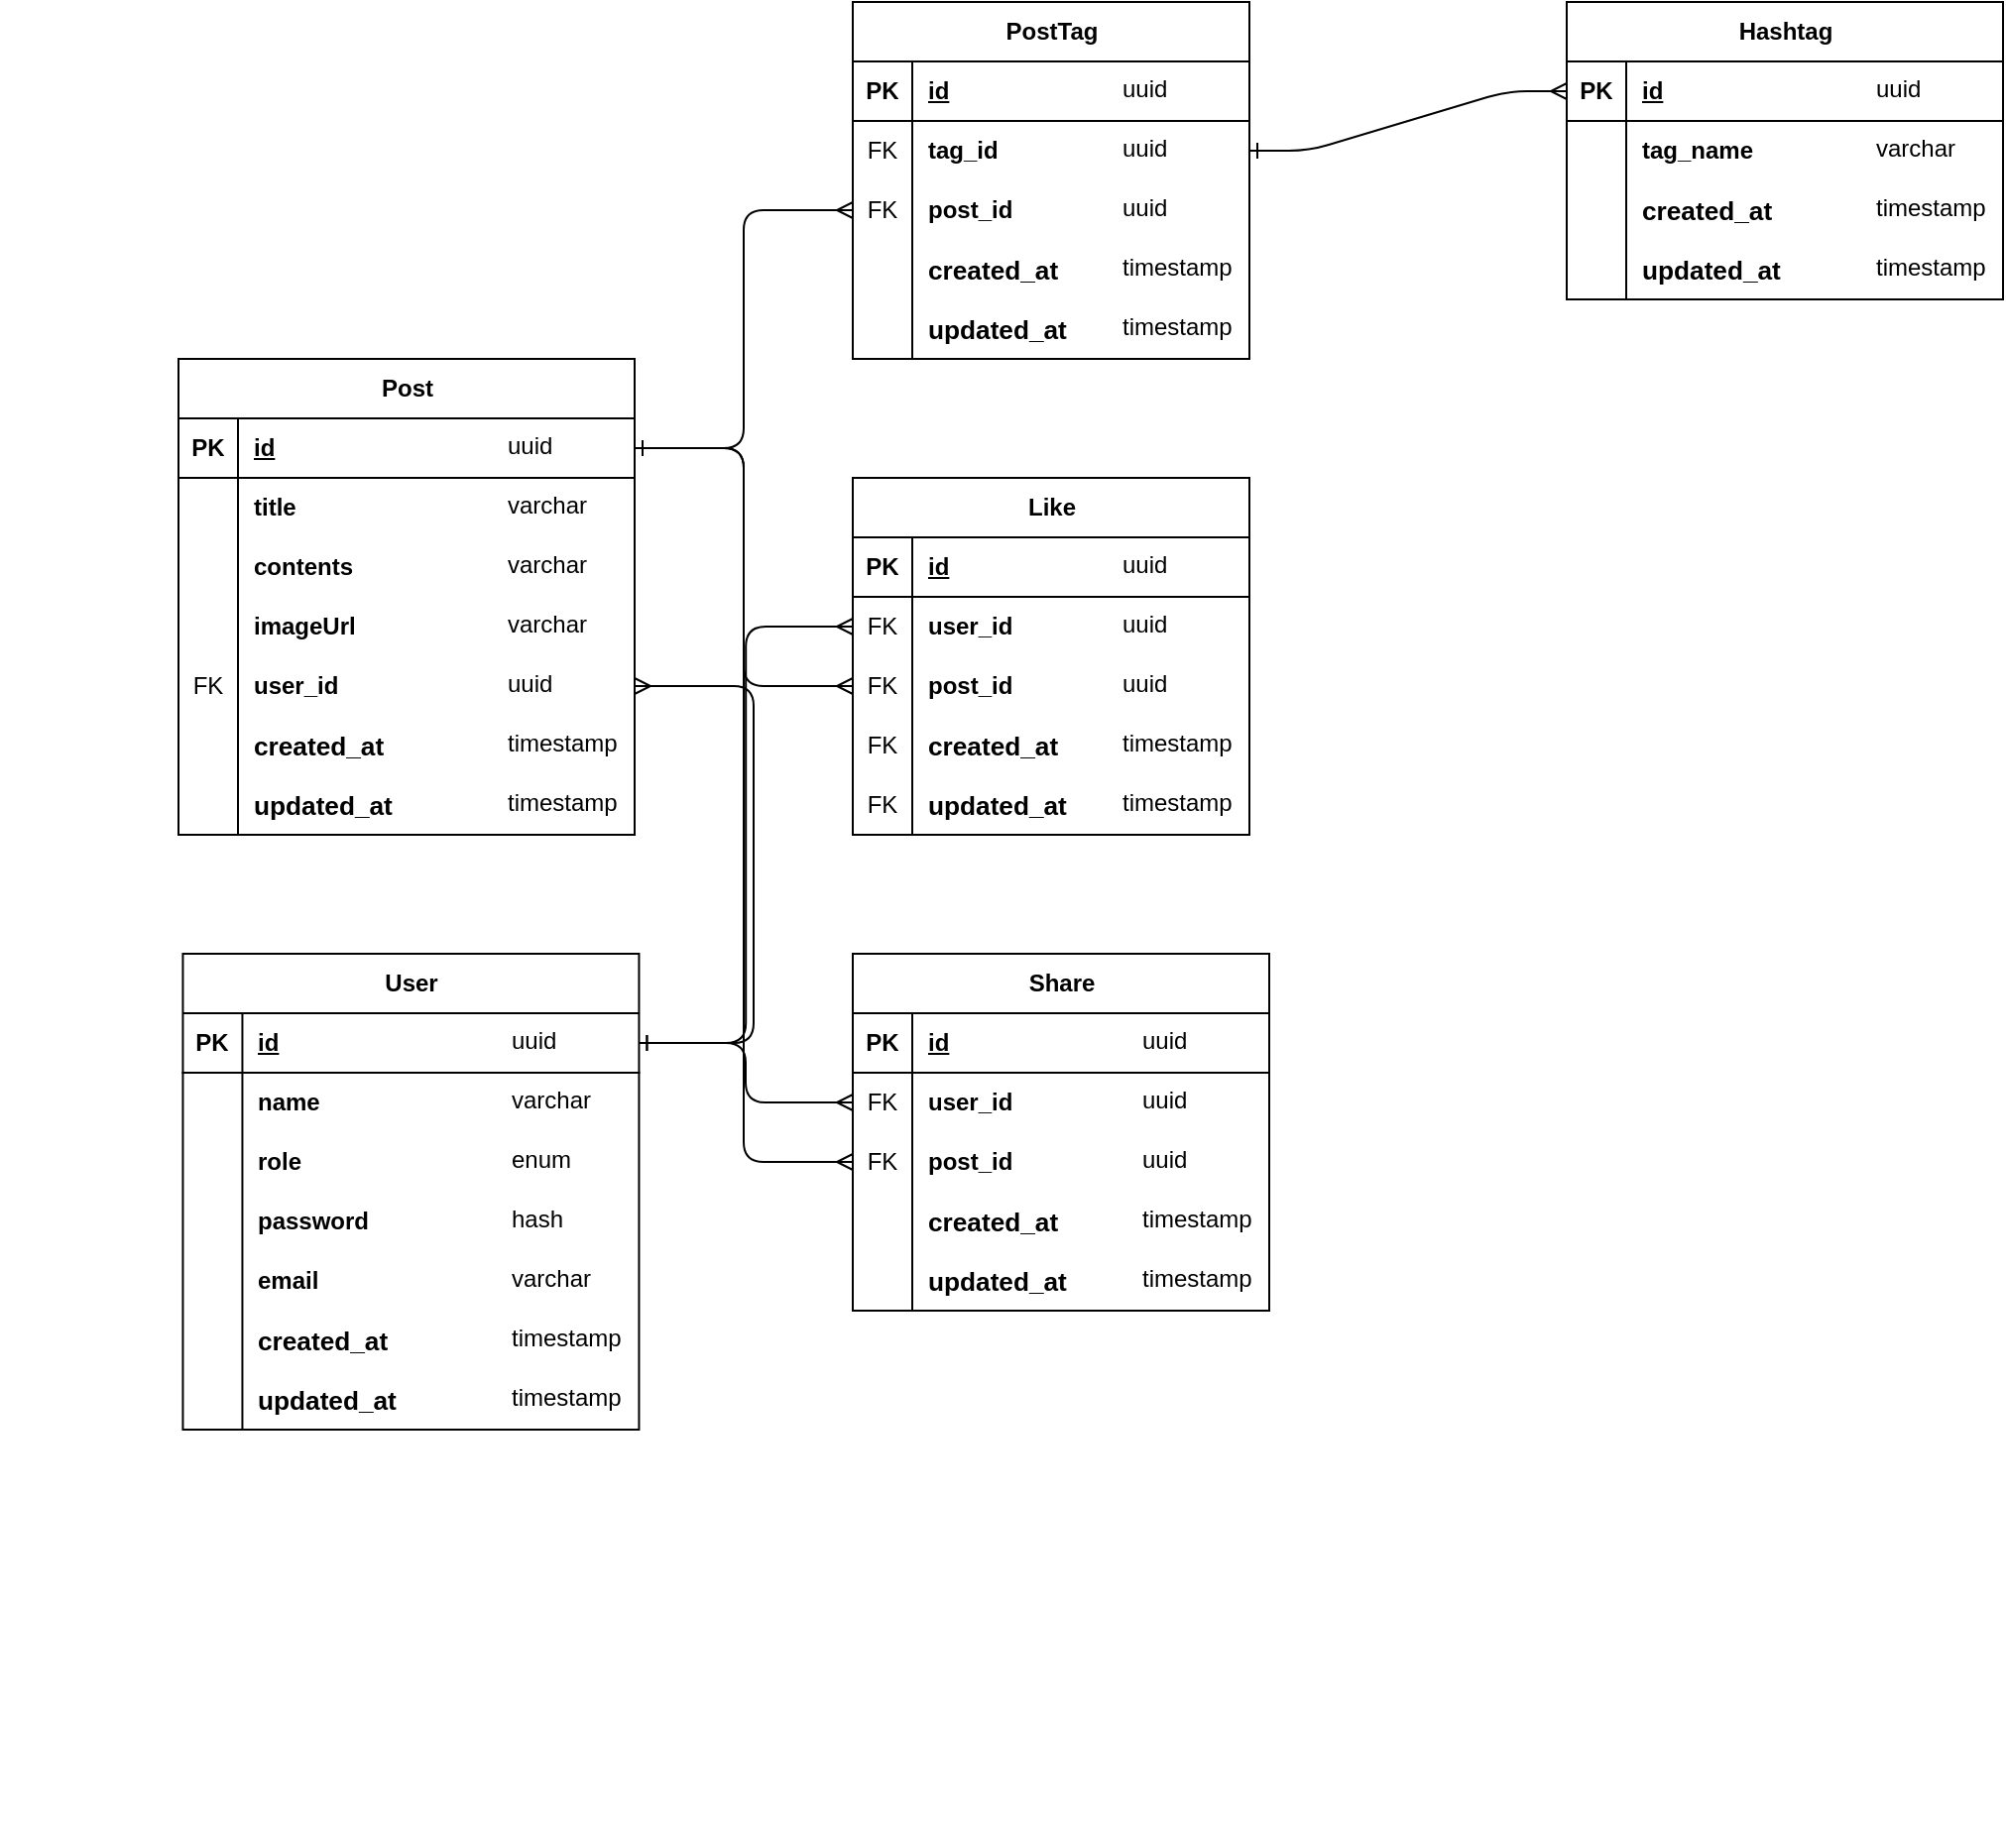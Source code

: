 <mxfile version="24.2.1" type="github">
  <diagram id="C5RBs43oDa-KdzZeNtuy" name="Page-1">
    <mxGraphModel dx="763" dy="2848" grid="1" gridSize="10" guides="1" tooltips="1" connect="1" arrows="1" fold="1" page="1" pageScale="1" pageWidth="1654" pageHeight="2336" math="0" shadow="0">
      <root>
        <mxCell id="WIyWlLk6GJQsqaUBKTNV-0" />
        <mxCell id="WIyWlLk6GJQsqaUBKTNV-1" parent="WIyWlLk6GJQsqaUBKTNV-0" />
        <mxCell id="TsPO13EnkIcsLqWmIA_7-198" value="" style="group;labelBackgroundColor=none;" vertex="1" connectable="0" parent="WIyWlLk6GJQsqaUBKTNV-1">
          <mxGeometry x="250" y="670" width="180" height="180" as="geometry" />
        </mxCell>
        <mxCell id="TsPO13EnkIcsLqWmIA_7-267" value="" style="group;movable=1;resizable=1;rotatable=1;deletable=1;editable=1;locked=0;connectable=1;labelBackgroundColor=none;" vertex="1" connectable="0" parent="WIyWlLk6GJQsqaUBKTNV-1">
          <mxGeometry x="680" y="400" width="210" height="180" as="geometry" />
        </mxCell>
        <mxCell id="TsPO13EnkIcsLqWmIA_7-238" value="Share" style="shape=table;startSize=30;container=1;collapsible=1;childLayout=tableLayout;fixedRows=1;rowLines=0;fontStyle=1;align=center;resizeLast=1;html=1;movable=1;resizable=1;rotatable=1;deletable=1;editable=1;locked=0;connectable=1;labelBackgroundColor=none;" vertex="1" parent="TsPO13EnkIcsLqWmIA_7-267">
          <mxGeometry width="210.0" height="180" as="geometry" />
        </mxCell>
        <mxCell id="TsPO13EnkIcsLqWmIA_7-239" value="" style="shape=tableRow;horizontal=0;startSize=0;swimlaneHead=0;swimlaneBody=0;fillColor=none;collapsible=0;dropTarget=0;points=[[0,0.5],[1,0.5]];portConstraint=eastwest;top=0;left=0;right=0;bottom=1;movable=1;resizable=1;rotatable=1;deletable=1;editable=1;locked=0;connectable=1;labelBackgroundColor=none;" vertex="1" parent="TsPO13EnkIcsLqWmIA_7-238">
          <mxGeometry y="30" width="210.0" height="30" as="geometry" />
        </mxCell>
        <mxCell id="TsPO13EnkIcsLqWmIA_7-240" value="PK" style="shape=partialRectangle;connectable=1;fillColor=none;top=0;left=0;bottom=0;right=0;fontStyle=1;overflow=hidden;whiteSpace=wrap;html=1;movable=1;resizable=1;rotatable=1;deletable=1;editable=1;locked=0;labelBackgroundColor=none;" vertex="1" parent="TsPO13EnkIcsLqWmIA_7-239">
          <mxGeometry width="30" height="30" as="geometry">
            <mxRectangle width="30" height="30" as="alternateBounds" />
          </mxGeometry>
        </mxCell>
        <mxCell id="TsPO13EnkIcsLqWmIA_7-241" value="id" style="shape=partialRectangle;connectable=1;fillColor=none;top=0;left=0;bottom=0;right=0;align=left;spacingLeft=6;fontStyle=5;overflow=hidden;whiteSpace=wrap;html=1;movable=1;resizable=1;rotatable=1;deletable=1;editable=1;locked=0;labelBackgroundColor=none;" vertex="1" parent="TsPO13EnkIcsLqWmIA_7-239">
          <mxGeometry x="30" width="180.0" height="30" as="geometry">
            <mxRectangle width="180.0" height="30" as="alternateBounds" />
          </mxGeometry>
        </mxCell>
        <mxCell id="TsPO13EnkIcsLqWmIA_7-242" value="" style="shape=tableRow;horizontal=0;startSize=0;swimlaneHead=0;swimlaneBody=0;fillColor=none;collapsible=0;dropTarget=0;points=[[0,0.5],[1,0.5]];portConstraint=eastwest;top=0;left=0;right=0;bottom=0;movable=1;resizable=1;rotatable=1;deletable=1;editable=1;locked=0;connectable=1;labelBackgroundColor=none;" vertex="1" parent="TsPO13EnkIcsLqWmIA_7-238">
          <mxGeometry y="60" width="210.0" height="30" as="geometry" />
        </mxCell>
        <mxCell id="TsPO13EnkIcsLqWmIA_7-243" value="FK" style="shape=partialRectangle;connectable=1;fillColor=none;top=0;left=0;bottom=0;right=0;editable=1;overflow=hidden;whiteSpace=wrap;html=1;movable=1;resizable=1;rotatable=1;deletable=1;locked=0;labelBackgroundColor=none;" vertex="1" parent="TsPO13EnkIcsLqWmIA_7-242">
          <mxGeometry width="30" height="30" as="geometry">
            <mxRectangle width="30" height="30" as="alternateBounds" />
          </mxGeometry>
        </mxCell>
        <mxCell id="TsPO13EnkIcsLqWmIA_7-244" value="&lt;b&gt;user_id&lt;/b&gt;" style="shape=partialRectangle;connectable=1;fillColor=none;top=0;left=0;bottom=0;right=0;align=left;spacingLeft=6;overflow=hidden;whiteSpace=wrap;html=1;movable=1;resizable=1;rotatable=1;deletable=1;editable=1;locked=0;labelBackgroundColor=none;" vertex="1" parent="TsPO13EnkIcsLqWmIA_7-242">
          <mxGeometry x="30" width="180.0" height="30" as="geometry">
            <mxRectangle width="180.0" height="30" as="alternateBounds" />
          </mxGeometry>
        </mxCell>
        <mxCell id="TsPO13EnkIcsLqWmIA_7-245" value="" style="shape=tableRow;horizontal=0;startSize=0;swimlaneHead=0;swimlaneBody=0;fillColor=none;collapsible=0;dropTarget=0;points=[[0,0.5],[1,0.5]];portConstraint=eastwest;top=0;left=0;right=0;bottom=0;movable=1;resizable=1;rotatable=1;deletable=1;editable=1;locked=0;connectable=1;labelBackgroundColor=none;" vertex="1" parent="TsPO13EnkIcsLqWmIA_7-238">
          <mxGeometry y="90" width="210.0" height="30" as="geometry" />
        </mxCell>
        <mxCell id="TsPO13EnkIcsLqWmIA_7-246" value="FK" style="shape=partialRectangle;connectable=1;fillColor=none;top=0;left=0;bottom=0;right=0;editable=1;overflow=hidden;whiteSpace=wrap;html=1;movable=1;resizable=1;rotatable=1;deletable=1;locked=0;labelBackgroundColor=none;" vertex="1" parent="TsPO13EnkIcsLqWmIA_7-245">
          <mxGeometry width="30" height="30" as="geometry">
            <mxRectangle width="30" height="30" as="alternateBounds" />
          </mxGeometry>
        </mxCell>
        <mxCell id="TsPO13EnkIcsLqWmIA_7-247" value="&lt;b&gt;post_id&lt;/b&gt;" style="shape=partialRectangle;connectable=1;fillColor=none;top=0;left=0;bottom=0;right=0;align=left;spacingLeft=6;overflow=hidden;whiteSpace=wrap;html=1;movable=1;resizable=1;rotatable=1;deletable=1;editable=1;locked=0;labelBackgroundColor=none;" vertex="1" parent="TsPO13EnkIcsLqWmIA_7-245">
          <mxGeometry x="30" width="180.0" height="30" as="geometry">
            <mxRectangle width="180.0" height="30" as="alternateBounds" />
          </mxGeometry>
        </mxCell>
        <mxCell id="TsPO13EnkIcsLqWmIA_7-389" value="" style="shape=tableRow;horizontal=0;startSize=0;swimlaneHead=0;swimlaneBody=0;fillColor=none;collapsible=0;dropTarget=0;points=[[0,0.5],[1,0.5]];portConstraint=eastwest;top=0;left=0;right=0;bottom=0;movable=1;resizable=1;rotatable=1;deletable=1;editable=1;locked=0;connectable=1;labelBackgroundColor=none;" vertex="1" parent="TsPO13EnkIcsLqWmIA_7-238">
          <mxGeometry y="120" width="210.0" height="30" as="geometry" />
        </mxCell>
        <mxCell id="TsPO13EnkIcsLqWmIA_7-390" value="" style="shape=partialRectangle;connectable=1;fillColor=none;top=0;left=0;bottom=0;right=0;editable=1;overflow=hidden;whiteSpace=wrap;html=1;movable=1;resizable=1;rotatable=1;deletable=1;locked=0;labelBackgroundColor=none;" vertex="1" parent="TsPO13EnkIcsLqWmIA_7-389">
          <mxGeometry width="30" height="30" as="geometry">
            <mxRectangle width="30" height="30" as="alternateBounds" />
          </mxGeometry>
        </mxCell>
        <mxCell id="TsPO13EnkIcsLqWmIA_7-391" value="&lt;span style=&quot;font-family: sans-serif; font-size: 13.12px; font-weight: 700; text-wrap: nowrap; background-color: rgb(255, 255, 255);&quot;&gt;created_at&lt;/span&gt;" style="shape=partialRectangle;connectable=1;fillColor=none;top=0;left=0;bottom=0;right=0;align=left;spacingLeft=6;overflow=hidden;whiteSpace=wrap;html=1;movable=1;resizable=1;rotatable=1;deletable=1;editable=1;locked=0;labelBackgroundColor=none;" vertex="1" parent="TsPO13EnkIcsLqWmIA_7-389">
          <mxGeometry x="30" width="180.0" height="30" as="geometry">
            <mxRectangle width="180.0" height="30" as="alternateBounds" />
          </mxGeometry>
        </mxCell>
        <mxCell id="TsPO13EnkIcsLqWmIA_7-392" value="" style="shape=tableRow;horizontal=0;startSize=0;swimlaneHead=0;swimlaneBody=0;fillColor=none;collapsible=0;dropTarget=0;points=[[0,0.5],[1,0.5]];portConstraint=eastwest;top=0;left=0;right=0;bottom=0;movable=1;resizable=1;rotatable=1;deletable=1;editable=1;locked=0;connectable=1;labelBackgroundColor=none;" vertex="1" parent="TsPO13EnkIcsLqWmIA_7-238">
          <mxGeometry y="150" width="210.0" height="30" as="geometry" />
        </mxCell>
        <mxCell id="TsPO13EnkIcsLqWmIA_7-393" value="" style="shape=partialRectangle;connectable=1;fillColor=none;top=0;left=0;bottom=0;right=0;editable=1;overflow=hidden;whiteSpace=wrap;html=1;movable=1;resizable=1;rotatable=1;deletable=1;locked=0;labelBackgroundColor=none;" vertex="1" parent="TsPO13EnkIcsLqWmIA_7-392">
          <mxGeometry width="30" height="30" as="geometry">
            <mxRectangle width="30" height="30" as="alternateBounds" />
          </mxGeometry>
        </mxCell>
        <mxCell id="TsPO13EnkIcsLqWmIA_7-394" value="&lt;span style=&quot;font-family: sans-serif; font-size: 13.12px; font-weight: 700; text-wrap: nowrap; background-color: rgb(255, 255, 255);&quot;&gt;updated_at&lt;/span&gt;" style="shape=partialRectangle;connectable=1;fillColor=none;top=0;left=0;bottom=0;right=0;align=left;spacingLeft=6;overflow=hidden;whiteSpace=wrap;html=1;movable=1;resizable=1;rotatable=1;deletable=1;editable=1;locked=0;labelBackgroundColor=none;" vertex="1" parent="TsPO13EnkIcsLqWmIA_7-392">
          <mxGeometry x="30" width="180.0" height="30" as="geometry">
            <mxRectangle width="180.0" height="30" as="alternateBounds" />
          </mxGeometry>
        </mxCell>
        <mxCell id="TsPO13EnkIcsLqWmIA_7-248" value="uuid" style="text;strokeColor=none;fillColor=none;spacingLeft=4;spacingRight=4;overflow=hidden;rotatable=1;points=[[0,0.5],[1,0.5]];portConstraint=eastwest;fontSize=12;whiteSpace=wrap;html=1;movable=1;resizable=1;deletable=1;editable=1;locked=0;connectable=1;labelBackgroundColor=none;" vertex="1" parent="TsPO13EnkIcsLqWmIA_7-267">
          <mxGeometry x="140" y="30" width="70" height="30" as="geometry" />
        </mxCell>
        <mxCell id="TsPO13EnkIcsLqWmIA_7-249" value="uuid" style="text;strokeColor=none;fillColor=none;spacingLeft=4;spacingRight=4;overflow=hidden;rotatable=1;points=[[0,0.5],[1,0.5]];portConstraint=eastwest;fontSize=12;whiteSpace=wrap;html=1;movable=1;resizable=1;deletable=1;editable=1;locked=0;connectable=1;labelBackgroundColor=none;" vertex="1" parent="TsPO13EnkIcsLqWmIA_7-267">
          <mxGeometry x="140" y="60" width="70" height="30" as="geometry" />
        </mxCell>
        <mxCell id="TsPO13EnkIcsLqWmIA_7-250" value="uuid" style="text;strokeColor=none;fillColor=none;spacingLeft=4;spacingRight=4;overflow=hidden;rotatable=1;points=[[0,0.5],[1,0.5]];portConstraint=eastwest;fontSize=12;whiteSpace=wrap;html=1;movable=1;resizable=1;deletable=1;editable=1;locked=0;connectable=1;labelBackgroundColor=none;" vertex="1" parent="TsPO13EnkIcsLqWmIA_7-267">
          <mxGeometry x="140" y="90" width="70" height="30" as="geometry" />
        </mxCell>
        <mxCell id="TsPO13EnkIcsLqWmIA_7-395" value="timestamp" style="text;strokeColor=none;fillColor=none;spacingLeft=4;spacingRight=4;overflow=hidden;rotatable=0;points=[[0,0.5],[1,0.5]];portConstraint=eastwest;fontSize=12;whiteSpace=wrap;html=1;labelBackgroundColor=none;" vertex="1" parent="TsPO13EnkIcsLqWmIA_7-267">
          <mxGeometry x="140" y="120" width="70" height="30" as="geometry" />
        </mxCell>
        <mxCell id="TsPO13EnkIcsLqWmIA_7-396" value="timestamp" style="text;strokeColor=none;fillColor=none;spacingLeft=4;spacingRight=4;overflow=hidden;rotatable=0;points=[[0,0.5],[1,0.5]];portConstraint=eastwest;fontSize=12;whiteSpace=wrap;html=1;labelBackgroundColor=none;" vertex="1" parent="TsPO13EnkIcsLqWmIA_7-267">
          <mxGeometry x="140" y="150" width="70" height="30" as="geometry" />
        </mxCell>
        <mxCell id="TsPO13EnkIcsLqWmIA_7-268" value="" style="group;labelBackgroundColor=none;" vertex="1" connectable="0" parent="WIyWlLk6GJQsqaUBKTNV-1">
          <mxGeometry x="680" y="-80" width="200" height="180" as="geometry" />
        </mxCell>
        <mxCell id="TsPO13EnkIcsLqWmIA_7-251" value="PostTag" style="shape=table;startSize=30;container=1;collapsible=1;childLayout=tableLayout;fixedRows=1;rowLines=0;fontStyle=1;align=center;resizeLast=1;html=1;labelBackgroundColor=none;" vertex="1" parent="TsPO13EnkIcsLqWmIA_7-268">
          <mxGeometry width="200" height="180" as="geometry" />
        </mxCell>
        <mxCell id="TsPO13EnkIcsLqWmIA_7-252" value="" style="shape=tableRow;horizontal=0;startSize=0;swimlaneHead=0;swimlaneBody=0;fillColor=none;collapsible=0;dropTarget=0;points=[[0,0.5],[1,0.5]];portConstraint=eastwest;top=0;left=0;right=0;bottom=1;labelBackgroundColor=none;" vertex="1" parent="TsPO13EnkIcsLqWmIA_7-251">
          <mxGeometry y="30" width="200" height="30" as="geometry" />
        </mxCell>
        <mxCell id="TsPO13EnkIcsLqWmIA_7-253" value="PK" style="shape=partialRectangle;connectable=0;fillColor=none;top=0;left=0;bottom=0;right=0;fontStyle=1;overflow=hidden;whiteSpace=wrap;html=1;labelBackgroundColor=none;" vertex="1" parent="TsPO13EnkIcsLqWmIA_7-252">
          <mxGeometry width="30" height="30" as="geometry">
            <mxRectangle width="30" height="30" as="alternateBounds" />
          </mxGeometry>
        </mxCell>
        <mxCell id="TsPO13EnkIcsLqWmIA_7-254" value="id" style="shape=partialRectangle;connectable=0;fillColor=none;top=0;left=0;bottom=0;right=0;align=left;spacingLeft=6;fontStyle=5;overflow=hidden;whiteSpace=wrap;html=1;labelBackgroundColor=none;" vertex="1" parent="TsPO13EnkIcsLqWmIA_7-252">
          <mxGeometry x="30" width="170" height="30" as="geometry">
            <mxRectangle width="170" height="30" as="alternateBounds" />
          </mxGeometry>
        </mxCell>
        <mxCell id="TsPO13EnkIcsLqWmIA_7-255" value="" style="shape=tableRow;horizontal=0;startSize=0;swimlaneHead=0;swimlaneBody=0;fillColor=none;collapsible=0;dropTarget=0;points=[[0,0.5],[1,0.5]];portConstraint=eastwest;top=0;left=0;right=0;bottom=0;labelBackgroundColor=none;" vertex="1" parent="TsPO13EnkIcsLqWmIA_7-251">
          <mxGeometry y="60" width="200" height="30" as="geometry" />
        </mxCell>
        <mxCell id="TsPO13EnkIcsLqWmIA_7-256" value="FK" style="shape=partialRectangle;connectable=0;fillColor=none;top=0;left=0;bottom=0;right=0;editable=1;overflow=hidden;whiteSpace=wrap;html=1;labelBackgroundColor=none;" vertex="1" parent="TsPO13EnkIcsLqWmIA_7-255">
          <mxGeometry width="30" height="30" as="geometry">
            <mxRectangle width="30" height="30" as="alternateBounds" />
          </mxGeometry>
        </mxCell>
        <mxCell id="TsPO13EnkIcsLqWmIA_7-257" value="&lt;b&gt;tag_id&lt;/b&gt;" style="shape=partialRectangle;connectable=0;fillColor=none;top=0;left=0;bottom=0;right=0;align=left;spacingLeft=6;overflow=hidden;whiteSpace=wrap;html=1;labelBackgroundColor=none;" vertex="1" parent="TsPO13EnkIcsLqWmIA_7-255">
          <mxGeometry x="30" width="170" height="30" as="geometry">
            <mxRectangle width="170" height="30" as="alternateBounds" />
          </mxGeometry>
        </mxCell>
        <mxCell id="TsPO13EnkIcsLqWmIA_7-258" value="" style="shape=tableRow;horizontal=0;startSize=0;swimlaneHead=0;swimlaneBody=0;fillColor=none;collapsible=0;dropTarget=0;points=[[0,0.5],[1,0.5]];portConstraint=eastwest;top=0;left=0;right=0;bottom=0;labelBackgroundColor=none;" vertex="1" parent="TsPO13EnkIcsLqWmIA_7-251">
          <mxGeometry y="90" width="200" height="30" as="geometry" />
        </mxCell>
        <mxCell id="TsPO13EnkIcsLqWmIA_7-259" value="FK" style="shape=partialRectangle;connectable=0;fillColor=none;top=0;left=0;bottom=0;right=0;editable=1;overflow=hidden;whiteSpace=wrap;html=1;labelBackgroundColor=none;" vertex="1" parent="TsPO13EnkIcsLqWmIA_7-258">
          <mxGeometry width="30" height="30" as="geometry">
            <mxRectangle width="30" height="30" as="alternateBounds" />
          </mxGeometry>
        </mxCell>
        <mxCell id="TsPO13EnkIcsLqWmIA_7-260" value="&lt;b&gt;post_id&lt;/b&gt;" style="shape=partialRectangle;connectable=0;fillColor=none;top=0;left=0;bottom=0;right=0;align=left;spacingLeft=6;overflow=hidden;whiteSpace=wrap;html=1;labelBackgroundColor=none;" vertex="1" parent="TsPO13EnkIcsLqWmIA_7-258">
          <mxGeometry x="30" width="170" height="30" as="geometry">
            <mxRectangle width="170" height="30" as="alternateBounds" />
          </mxGeometry>
        </mxCell>
        <mxCell id="TsPO13EnkIcsLqWmIA_7-364" value="" style="shape=tableRow;horizontal=0;startSize=0;swimlaneHead=0;swimlaneBody=0;fillColor=none;collapsible=0;dropTarget=0;points=[[0,0.5],[1,0.5]];portConstraint=eastwest;top=0;left=0;right=0;bottom=0;labelBackgroundColor=none;" vertex="1" parent="TsPO13EnkIcsLqWmIA_7-251">
          <mxGeometry y="120" width="200" height="30" as="geometry" />
        </mxCell>
        <mxCell id="TsPO13EnkIcsLqWmIA_7-365" value="" style="shape=partialRectangle;connectable=0;fillColor=none;top=0;left=0;bottom=0;right=0;editable=1;overflow=hidden;whiteSpace=wrap;html=1;labelBackgroundColor=none;" vertex="1" parent="TsPO13EnkIcsLqWmIA_7-364">
          <mxGeometry width="30" height="30" as="geometry">
            <mxRectangle width="30" height="30" as="alternateBounds" />
          </mxGeometry>
        </mxCell>
        <mxCell id="TsPO13EnkIcsLqWmIA_7-366" value="&lt;span style=&quot;font-family: sans-serif; font-size: 13.12px; font-weight: 700; text-wrap: nowrap; background-color: rgb(255, 255, 255);&quot;&gt;created_at&lt;/span&gt;" style="shape=partialRectangle;connectable=0;fillColor=none;top=0;left=0;bottom=0;right=0;align=left;spacingLeft=6;overflow=hidden;whiteSpace=wrap;html=1;labelBackgroundColor=none;" vertex="1" parent="TsPO13EnkIcsLqWmIA_7-364">
          <mxGeometry x="30" width="170" height="30" as="geometry">
            <mxRectangle width="170" height="30" as="alternateBounds" />
          </mxGeometry>
        </mxCell>
        <mxCell id="TsPO13EnkIcsLqWmIA_7-367" value="" style="shape=tableRow;horizontal=0;startSize=0;swimlaneHead=0;swimlaneBody=0;fillColor=none;collapsible=0;dropTarget=0;points=[[0,0.5],[1,0.5]];portConstraint=eastwest;top=0;left=0;right=0;bottom=0;labelBackgroundColor=none;" vertex="1" parent="TsPO13EnkIcsLqWmIA_7-251">
          <mxGeometry y="150" width="200" height="30" as="geometry" />
        </mxCell>
        <mxCell id="TsPO13EnkIcsLqWmIA_7-368" value="" style="shape=partialRectangle;connectable=0;fillColor=none;top=0;left=0;bottom=0;right=0;editable=1;overflow=hidden;whiteSpace=wrap;html=1;labelBackgroundColor=none;" vertex="1" parent="TsPO13EnkIcsLqWmIA_7-367">
          <mxGeometry width="30" height="30" as="geometry">
            <mxRectangle width="30" height="30" as="alternateBounds" />
          </mxGeometry>
        </mxCell>
        <mxCell id="TsPO13EnkIcsLqWmIA_7-369" value="&lt;span style=&quot;font-family: sans-serif; font-size: 13.12px; font-weight: 700; text-wrap: nowrap; background-color: rgb(255, 255, 255);&quot;&gt;updated_at&lt;/span&gt;" style="shape=partialRectangle;connectable=0;fillColor=none;top=0;left=0;bottom=0;right=0;align=left;spacingLeft=6;overflow=hidden;whiteSpace=wrap;html=1;labelBackgroundColor=none;" vertex="1" parent="TsPO13EnkIcsLqWmIA_7-367">
          <mxGeometry x="30" width="170" height="30" as="geometry">
            <mxRectangle width="170" height="30" as="alternateBounds" />
          </mxGeometry>
        </mxCell>
        <mxCell id="TsPO13EnkIcsLqWmIA_7-261" value="uuid" style="text;strokeColor=none;fillColor=none;spacingLeft=4;spacingRight=4;overflow=hidden;rotatable=0;points=[[0,0.5],[1,0.5]];portConstraint=eastwest;fontSize=12;whiteSpace=wrap;html=1;labelBackgroundColor=none;" vertex="1" parent="TsPO13EnkIcsLqWmIA_7-268">
          <mxGeometry x="130" y="30" width="70" height="30" as="geometry" />
        </mxCell>
        <mxCell id="TsPO13EnkIcsLqWmIA_7-262" value="uuid" style="text;strokeColor=none;fillColor=none;spacingLeft=4;spacingRight=4;overflow=hidden;rotatable=0;points=[[0,0.5],[1,0.5]];portConstraint=eastwest;fontSize=12;whiteSpace=wrap;html=1;labelBackgroundColor=none;" vertex="1" parent="TsPO13EnkIcsLqWmIA_7-268">
          <mxGeometry x="130" y="60" width="70" height="30" as="geometry" />
        </mxCell>
        <mxCell id="TsPO13EnkIcsLqWmIA_7-263" value="uuid" style="text;strokeColor=none;fillColor=none;spacingLeft=4;spacingRight=4;overflow=hidden;rotatable=0;points=[[0,0.5],[1,0.5]];portConstraint=eastwest;fontSize=12;whiteSpace=wrap;html=1;labelBackgroundColor=none;" vertex="1" parent="TsPO13EnkIcsLqWmIA_7-268">
          <mxGeometry x="130" y="90" width="70" height="30" as="geometry" />
        </mxCell>
        <mxCell id="TsPO13EnkIcsLqWmIA_7-370" value="timestamp" style="text;strokeColor=none;fillColor=none;spacingLeft=4;spacingRight=4;overflow=hidden;rotatable=0;points=[[0,0.5],[1,0.5]];portConstraint=eastwest;fontSize=12;whiteSpace=wrap;html=1;labelBackgroundColor=none;" vertex="1" parent="TsPO13EnkIcsLqWmIA_7-268">
          <mxGeometry x="130" y="120" width="70" height="30" as="geometry" />
        </mxCell>
        <mxCell id="TsPO13EnkIcsLqWmIA_7-371" value="timestamp" style="text;strokeColor=none;fillColor=none;spacingLeft=4;spacingRight=4;overflow=hidden;rotatable=0;points=[[0,0.5],[1,0.5]];portConstraint=eastwest;fontSize=12;whiteSpace=wrap;html=1;labelBackgroundColor=none;" vertex="1" parent="TsPO13EnkIcsLqWmIA_7-268">
          <mxGeometry x="130" y="150" width="70" height="30" as="geometry" />
        </mxCell>
        <mxCell id="TsPO13EnkIcsLqWmIA_7-272" value="" style="edgeStyle=elbowEdgeStyle;fontSize=12;html=1;endArrow=ERmany;endFill=0;rounded=1;fontFamily=Helvetica;fontColor=default;fontStyle=1;exitX=1;exitY=0.5;exitDx=0;exitDy=0;entryX=0;entryY=0.5;entryDx=0;entryDy=0;curved=0;labelBackgroundColor=none;" edge="1" parent="WIyWlLk6GJQsqaUBKTNV-1" source="TsPO13EnkIcsLqWmIA_7-125" target="TsPO13EnkIcsLqWmIA_7-234">
          <mxGeometry width="100" height="100" relative="1" as="geometry">
            <mxPoint x="573.42" y="167.46" as="sourcePoint" />
            <mxPoint x="720" y="120" as="targetPoint" />
          </mxGeometry>
        </mxCell>
        <mxCell id="TsPO13EnkIcsLqWmIA_7-275" value="" style="edgeStyle=orthogonalEdgeStyle;fontSize=12;html=1;endArrow=ERmany;endFill=0;rounded=1;fontFamily=Helvetica;fontColor=default;fontStyle=1;exitX=1;exitY=0.5;exitDx=0;exitDy=0;entryX=0;entryY=0.5;entryDx=0;entryDy=0;curved=0;labelBackgroundColor=none;" edge="1" parent="WIyWlLk6GJQsqaUBKTNV-1" source="TsPO13EnkIcsLqWmIA_7-125" target="TsPO13EnkIcsLqWmIA_7-258">
          <mxGeometry width="100" height="100" relative="1" as="geometry">
            <mxPoint x="359.95" y="70" as="sourcePoint" />
            <mxPoint x="649.95" y="-50" as="targetPoint" />
          </mxGeometry>
        </mxCell>
        <mxCell id="TsPO13EnkIcsLqWmIA_7-237" value="" style="group;labelBackgroundColor=none;" vertex="1" connectable="0" parent="WIyWlLk6GJQsqaUBKTNV-1">
          <mxGeometry x="1040" y="-80" width="220" height="150" as="geometry" />
        </mxCell>
        <mxCell id="TsPO13EnkIcsLqWmIA_7-132" value="Hashtag" style="shape=table;startSize=30;container=1;collapsible=1;childLayout=tableLayout;fixedRows=1;rowLines=0;fontStyle=1;align=center;resizeLast=1;html=1;labelBackgroundColor=none;" vertex="1" parent="TsPO13EnkIcsLqWmIA_7-237">
          <mxGeometry width="220" height="150" as="geometry" />
        </mxCell>
        <mxCell id="TsPO13EnkIcsLqWmIA_7-133" value="" style="shape=tableRow;horizontal=0;startSize=0;swimlaneHead=0;swimlaneBody=0;fillColor=none;collapsible=0;dropTarget=0;points=[[0,0.5],[1,0.5]];portConstraint=eastwest;top=0;left=0;right=0;bottom=1;labelBackgroundColor=none;" vertex="1" parent="TsPO13EnkIcsLqWmIA_7-132">
          <mxGeometry y="30" width="220" height="30" as="geometry" />
        </mxCell>
        <mxCell id="TsPO13EnkIcsLqWmIA_7-134" value="PK" style="shape=partialRectangle;connectable=0;fillColor=none;top=0;left=0;bottom=0;right=0;fontStyle=1;overflow=hidden;whiteSpace=wrap;html=1;labelBackgroundColor=none;" vertex="1" parent="TsPO13EnkIcsLqWmIA_7-133">
          <mxGeometry width="30" height="30" as="geometry">
            <mxRectangle width="30" height="30" as="alternateBounds" />
          </mxGeometry>
        </mxCell>
        <mxCell id="TsPO13EnkIcsLqWmIA_7-135" value="id" style="shape=partialRectangle;connectable=0;fillColor=none;top=0;left=0;bottom=0;right=0;align=left;spacingLeft=6;fontStyle=5;overflow=hidden;whiteSpace=wrap;html=1;labelBackgroundColor=none;" vertex="1" parent="TsPO13EnkIcsLqWmIA_7-133">
          <mxGeometry x="30" width="190" height="30" as="geometry">
            <mxRectangle width="190" height="30" as="alternateBounds" />
          </mxGeometry>
        </mxCell>
        <mxCell id="TsPO13EnkIcsLqWmIA_7-136" value="" style="shape=tableRow;horizontal=0;startSize=0;swimlaneHead=0;swimlaneBody=0;fillColor=none;collapsible=0;dropTarget=0;points=[[0,0.5],[1,0.5]];portConstraint=eastwest;top=0;left=0;right=0;bottom=0;labelBackgroundColor=none;" vertex="1" parent="TsPO13EnkIcsLqWmIA_7-132">
          <mxGeometry y="60" width="220" height="30" as="geometry" />
        </mxCell>
        <mxCell id="TsPO13EnkIcsLqWmIA_7-137" value="" style="shape=partialRectangle;connectable=0;fillColor=none;top=0;left=0;bottom=0;right=0;editable=1;overflow=hidden;whiteSpace=wrap;html=1;labelBackgroundColor=none;" vertex="1" parent="TsPO13EnkIcsLqWmIA_7-136">
          <mxGeometry width="30" height="30" as="geometry">
            <mxRectangle width="30" height="30" as="alternateBounds" />
          </mxGeometry>
        </mxCell>
        <mxCell id="TsPO13EnkIcsLqWmIA_7-138" value="&lt;b&gt;tag_name&lt;/b&gt;" style="shape=partialRectangle;connectable=0;fillColor=none;top=0;left=0;bottom=0;right=0;align=left;spacingLeft=6;overflow=hidden;whiteSpace=wrap;html=1;labelBackgroundColor=none;" vertex="1" parent="TsPO13EnkIcsLqWmIA_7-136">
          <mxGeometry x="30" width="190" height="30" as="geometry">
            <mxRectangle width="190" height="30" as="alternateBounds" />
          </mxGeometry>
        </mxCell>
        <mxCell id="TsPO13EnkIcsLqWmIA_7-381" value="" style="shape=tableRow;horizontal=0;startSize=0;swimlaneHead=0;swimlaneBody=0;fillColor=none;collapsible=0;dropTarget=0;points=[[0,0.5],[1,0.5]];portConstraint=eastwest;top=0;left=0;right=0;bottom=0;labelBackgroundColor=none;" vertex="1" parent="TsPO13EnkIcsLqWmIA_7-132">
          <mxGeometry y="90" width="220" height="30" as="geometry" />
        </mxCell>
        <mxCell id="TsPO13EnkIcsLqWmIA_7-382" value="" style="shape=partialRectangle;connectable=0;fillColor=none;top=0;left=0;bottom=0;right=0;editable=1;overflow=hidden;whiteSpace=wrap;html=1;labelBackgroundColor=none;" vertex="1" parent="TsPO13EnkIcsLqWmIA_7-381">
          <mxGeometry width="30" height="30" as="geometry">
            <mxRectangle width="30" height="30" as="alternateBounds" />
          </mxGeometry>
        </mxCell>
        <mxCell id="TsPO13EnkIcsLqWmIA_7-383" value="&lt;span style=&quot;font-family: sans-serif; font-size: 13.12px; font-weight: 700; text-wrap: nowrap; background-color: rgb(255, 255, 255);&quot;&gt;created_at&lt;/span&gt;" style="shape=partialRectangle;connectable=0;fillColor=none;top=0;left=0;bottom=0;right=0;align=left;spacingLeft=6;overflow=hidden;whiteSpace=wrap;html=1;labelBackgroundColor=none;" vertex="1" parent="TsPO13EnkIcsLqWmIA_7-381">
          <mxGeometry x="30" width="190" height="30" as="geometry">
            <mxRectangle width="190" height="30" as="alternateBounds" />
          </mxGeometry>
        </mxCell>
        <mxCell id="TsPO13EnkIcsLqWmIA_7-384" value="" style="shape=tableRow;horizontal=0;startSize=0;swimlaneHead=0;swimlaneBody=0;fillColor=none;collapsible=0;dropTarget=0;points=[[0,0.5],[1,0.5]];portConstraint=eastwest;top=0;left=0;right=0;bottom=0;labelBackgroundColor=none;" vertex="1" parent="TsPO13EnkIcsLqWmIA_7-132">
          <mxGeometry y="120" width="220" height="30" as="geometry" />
        </mxCell>
        <mxCell id="TsPO13EnkIcsLqWmIA_7-385" value="" style="shape=partialRectangle;connectable=0;fillColor=none;top=0;left=0;bottom=0;right=0;editable=1;overflow=hidden;whiteSpace=wrap;html=1;labelBackgroundColor=none;" vertex="1" parent="TsPO13EnkIcsLqWmIA_7-384">
          <mxGeometry width="30" height="30" as="geometry">
            <mxRectangle width="30" height="30" as="alternateBounds" />
          </mxGeometry>
        </mxCell>
        <mxCell id="TsPO13EnkIcsLqWmIA_7-386" value="&lt;span style=&quot;font-family: sans-serif; font-size: 13.12px; font-weight: 700; text-wrap: nowrap; background-color: rgb(255, 255, 255);&quot;&gt;updated_at&lt;/span&gt;" style="shape=partialRectangle;connectable=0;fillColor=none;top=0;left=0;bottom=0;right=0;align=left;spacingLeft=6;overflow=hidden;whiteSpace=wrap;html=1;labelBackgroundColor=none;" vertex="1" parent="TsPO13EnkIcsLqWmIA_7-384">
          <mxGeometry x="30" width="190" height="30" as="geometry">
            <mxRectangle width="190" height="30" as="alternateBounds" />
          </mxGeometry>
        </mxCell>
        <mxCell id="TsPO13EnkIcsLqWmIA_7-148" value="uuid" style="text;strokeColor=none;fillColor=none;spacingLeft=4;spacingRight=4;overflow=hidden;rotatable=0;points=[[0,0.5],[1,0.5]];portConstraint=eastwest;fontSize=12;whiteSpace=wrap;html=1;labelBackgroundColor=none;" vertex="1" parent="TsPO13EnkIcsLqWmIA_7-237">
          <mxGeometry x="150" y="30" width="70" height="30" as="geometry" />
        </mxCell>
        <mxCell id="TsPO13EnkIcsLqWmIA_7-149" value="varchar" style="text;strokeColor=none;fillColor=none;spacingLeft=4;spacingRight=4;overflow=hidden;rotatable=0;points=[[0,0.5],[1,0.5]];portConstraint=eastwest;fontSize=12;whiteSpace=wrap;html=1;labelBackgroundColor=none;" vertex="1" parent="TsPO13EnkIcsLqWmIA_7-237">
          <mxGeometry x="150" y="60" width="70" height="30" as="geometry" />
        </mxCell>
        <mxCell id="TsPO13EnkIcsLqWmIA_7-387" value="timestamp" style="text;strokeColor=none;fillColor=none;spacingLeft=4;spacingRight=4;overflow=hidden;rotatable=0;points=[[0,0.5],[1,0.5]];portConstraint=eastwest;fontSize=12;whiteSpace=wrap;html=1;labelBackgroundColor=none;" vertex="1" parent="TsPO13EnkIcsLqWmIA_7-237">
          <mxGeometry x="150" y="90" width="70" height="30" as="geometry" />
        </mxCell>
        <mxCell id="TsPO13EnkIcsLqWmIA_7-388" value="timestamp" style="text;strokeColor=none;fillColor=none;spacingLeft=4;spacingRight=4;overflow=hidden;rotatable=0;points=[[0,0.5],[1,0.5]];portConstraint=eastwest;fontSize=12;whiteSpace=wrap;html=1;labelBackgroundColor=none;" vertex="1" parent="TsPO13EnkIcsLqWmIA_7-237">
          <mxGeometry x="150" y="120" width="70" height="30" as="geometry" />
        </mxCell>
        <mxCell id="TsPO13EnkIcsLqWmIA_7-300" value="" style="edgeStyle=orthogonalEdgeStyle;fontSize=12;html=1;endArrow=ERmany;endFill=0;rounded=1;fontFamily=Helvetica;fontColor=default;fontStyle=1;exitX=1;exitY=0.5;exitDx=0;exitDy=0;entryX=0;entryY=0.5;entryDx=0;entryDy=0;curved=0;startArrow=ERone;startFill=0;labelBackgroundColor=none;" edge="1" parent="WIyWlLk6GJQsqaUBKTNV-1" source="TsPO13EnkIcsLqWmIA_7-125" target="TsPO13EnkIcsLqWmIA_7-245">
          <mxGeometry width="100" height="100" relative="1" as="geometry">
            <mxPoint x="550" y="390" as="sourcePoint" />
            <mxPoint x="650" y="530" as="targetPoint" />
          </mxGeometry>
        </mxCell>
        <mxCell id="TsPO13EnkIcsLqWmIA_7-306" value="" style="edgeStyle=entityRelationEdgeStyle;fontSize=12;html=1;endArrow=ERmany;rounded=1;fontFamily=Helvetica;fontColor=default;fontStyle=1;exitX=1;exitY=0.5;exitDx=0;exitDy=0;entryX=0;entryY=0.5;entryDx=0;entryDy=0;curved=0;startArrow=ERone;startFill=0;labelBackgroundColor=none;" edge="1" parent="WIyWlLk6GJQsqaUBKTNV-1" source="TsPO13EnkIcsLqWmIA_7-262" target="TsPO13EnkIcsLqWmIA_7-133">
          <mxGeometry width="100" height="100" relative="1" as="geometry">
            <mxPoint x="880" y="-20" as="sourcePoint" />
            <mxPoint x="980" y="-120" as="targetPoint" />
          </mxGeometry>
        </mxCell>
        <mxCell id="TsPO13EnkIcsLqWmIA_7-307" value="" style="edgeStyle=orthogonalEdgeStyle;fontSize=12;html=1;endArrow=ERmany;rounded=1;fontFamily=Helvetica;fontColor=default;fontStyle=1;entryX=0;entryY=0.5;entryDx=0;entryDy=0;exitX=1;exitY=0.5;exitDx=0;exitDy=0;startArrow=ERone;startFill=0;labelBackgroundColor=none;" edge="1" parent="WIyWlLk6GJQsqaUBKTNV-1" source="TsPO13EnkIcsLqWmIA_7-294" target="TsPO13EnkIcsLqWmIA_7-226">
          <mxGeometry width="100" height="100" relative="1" as="geometry">
            <mxPoint x="520" y="390" as="sourcePoint" />
            <mxPoint x="620" y="290" as="targetPoint" />
          </mxGeometry>
        </mxCell>
        <mxCell id="TsPO13EnkIcsLqWmIA_7-308" value="" style="edgeStyle=elbowEdgeStyle;fontSize=12;html=1;endArrow=ERmany;rounded=1;fontFamily=Helvetica;fontColor=default;fontStyle=1;exitX=1;exitY=0.5;exitDx=0;exitDy=0;startArrow=ERone;startFill=0;entryX=0;entryY=0.5;entryDx=0;entryDy=0;labelBackgroundColor=none;" edge="1" parent="WIyWlLk6GJQsqaUBKTNV-1" source="TsPO13EnkIcsLqWmIA_7-294" target="TsPO13EnkIcsLqWmIA_7-243">
          <mxGeometry width="100" height="100" relative="1" as="geometry">
            <mxPoint x="510" y="390" as="sourcePoint" />
            <mxPoint x="660" y="480" as="targetPoint" />
          </mxGeometry>
        </mxCell>
        <mxCell id="TsPO13EnkIcsLqWmIA_7-359" value="" style="edgeStyle=orthogonalEdgeStyle;fontSize=12;html=1;endArrow=ERmany;rounded=1;exitX=1;exitY=0.5;exitDx=0;exitDy=0;entryX=1;entryY=0.5;entryDx=0;entryDy=0;elbow=vertical;curved=0;" edge="1" parent="WIyWlLk6GJQsqaUBKTNV-1" source="TsPO13EnkIcsLqWmIA_7-294" target="TsPO13EnkIcsLqWmIA_7-130">
          <mxGeometry width="100" height="100" relative="1" as="geometry">
            <mxPoint x="220" y="380" as="sourcePoint" />
            <mxPoint x="320" y="280" as="targetPoint" />
            <Array as="points">
              <mxPoint x="630" y="445" />
              <mxPoint x="630" y="265" />
            </Array>
          </mxGeometry>
        </mxCell>
        <mxCell id="TsPO13EnkIcsLqWmIA_7-397" value="" style="group" vertex="1" connectable="0" parent="WIyWlLk6GJQsqaUBKTNV-1">
          <mxGeometry x="680" y="160" width="210" height="180" as="geometry" />
        </mxCell>
        <mxCell id="TsPO13EnkIcsLqWmIA_7-266" value="" style="group;labelBackgroundColor=none;" vertex="1" connectable="0" parent="TsPO13EnkIcsLqWmIA_7-397">
          <mxGeometry width="210" height="150" as="geometry" />
        </mxCell>
        <mxCell id="TsPO13EnkIcsLqWmIA_7-213" value="Like" style="shape=table;startSize=30;container=1;collapsible=1;childLayout=tableLayout;fixedRows=1;rowLines=0;fontStyle=1;align=center;resizeLast=1;html=1;labelBackgroundColor=none;" vertex="1" parent="TsPO13EnkIcsLqWmIA_7-266">
          <mxGeometry width="200" height="180" as="geometry" />
        </mxCell>
        <mxCell id="TsPO13EnkIcsLqWmIA_7-214" value="" style="shape=tableRow;horizontal=0;startSize=0;swimlaneHead=0;swimlaneBody=0;fillColor=none;collapsible=0;dropTarget=0;points=[[0,0.5],[1,0.5]];portConstraint=eastwest;top=0;left=0;right=0;bottom=1;labelBackgroundColor=none;" vertex="1" parent="TsPO13EnkIcsLqWmIA_7-213">
          <mxGeometry y="30" width="200" height="30" as="geometry" />
        </mxCell>
        <mxCell id="TsPO13EnkIcsLqWmIA_7-215" value="PK" style="shape=partialRectangle;connectable=0;fillColor=none;top=0;left=0;bottom=0;right=0;fontStyle=1;overflow=hidden;whiteSpace=wrap;html=1;labelBackgroundColor=none;" vertex="1" parent="TsPO13EnkIcsLqWmIA_7-214">
          <mxGeometry width="30" height="30" as="geometry">
            <mxRectangle width="30" height="30" as="alternateBounds" />
          </mxGeometry>
        </mxCell>
        <mxCell id="TsPO13EnkIcsLqWmIA_7-216" value="id" style="shape=partialRectangle;connectable=0;fillColor=none;top=0;left=0;bottom=0;right=0;align=left;spacingLeft=6;fontStyle=5;overflow=hidden;whiteSpace=wrap;html=1;labelBackgroundColor=none;" vertex="1" parent="TsPO13EnkIcsLqWmIA_7-214">
          <mxGeometry x="30" width="170" height="30" as="geometry">
            <mxRectangle width="170" height="30" as="alternateBounds" />
          </mxGeometry>
        </mxCell>
        <mxCell id="TsPO13EnkIcsLqWmIA_7-226" value="" style="shape=tableRow;horizontal=0;startSize=0;swimlaneHead=0;swimlaneBody=0;fillColor=none;collapsible=0;dropTarget=0;points=[[0,0.5],[1,0.5]];portConstraint=eastwest;top=0;left=0;right=0;bottom=0;labelBackgroundColor=none;" vertex="1" parent="TsPO13EnkIcsLqWmIA_7-213">
          <mxGeometry y="60" width="200" height="30" as="geometry" />
        </mxCell>
        <mxCell id="TsPO13EnkIcsLqWmIA_7-227" value="FK" style="shape=partialRectangle;connectable=0;fillColor=none;top=0;left=0;bottom=0;right=0;editable=1;overflow=hidden;whiteSpace=wrap;html=1;labelBackgroundColor=none;" vertex="1" parent="TsPO13EnkIcsLqWmIA_7-226">
          <mxGeometry width="30" height="30" as="geometry">
            <mxRectangle width="30" height="30" as="alternateBounds" />
          </mxGeometry>
        </mxCell>
        <mxCell id="TsPO13EnkIcsLqWmIA_7-228" value="&lt;b&gt;user_id&lt;/b&gt;" style="shape=partialRectangle;connectable=0;fillColor=none;top=0;left=0;bottom=0;right=0;align=left;spacingLeft=6;overflow=hidden;whiteSpace=wrap;html=1;labelBackgroundColor=none;" vertex="1" parent="TsPO13EnkIcsLqWmIA_7-226">
          <mxGeometry x="30" width="170" height="30" as="geometry">
            <mxRectangle width="170" height="30" as="alternateBounds" />
          </mxGeometry>
        </mxCell>
        <mxCell id="TsPO13EnkIcsLqWmIA_7-234" value="" style="shape=tableRow;horizontal=0;startSize=0;swimlaneHead=0;swimlaneBody=0;fillColor=none;collapsible=0;dropTarget=0;points=[[0,0.5],[1,0.5]];portConstraint=eastwest;top=0;left=0;right=0;bottom=0;labelBackgroundColor=none;" vertex="1" parent="TsPO13EnkIcsLqWmIA_7-213">
          <mxGeometry y="90" width="200" height="30" as="geometry" />
        </mxCell>
        <mxCell id="TsPO13EnkIcsLqWmIA_7-235" value="FK" style="shape=partialRectangle;connectable=0;fillColor=none;top=0;left=0;bottom=0;right=0;editable=1;overflow=hidden;whiteSpace=wrap;html=1;labelBackgroundColor=none;" vertex="1" parent="TsPO13EnkIcsLqWmIA_7-234">
          <mxGeometry width="30" height="30" as="geometry">
            <mxRectangle width="30" height="30" as="alternateBounds" />
          </mxGeometry>
        </mxCell>
        <mxCell id="TsPO13EnkIcsLqWmIA_7-236" value="&lt;b&gt;post_id&lt;/b&gt;" style="shape=partialRectangle;connectable=0;fillColor=none;top=0;left=0;bottom=0;right=0;align=left;spacingLeft=6;overflow=hidden;whiteSpace=wrap;html=1;labelBackgroundColor=none;" vertex="1" parent="TsPO13EnkIcsLqWmIA_7-234">
          <mxGeometry x="30" width="170" height="30" as="geometry">
            <mxRectangle width="170" height="30" as="alternateBounds" />
          </mxGeometry>
        </mxCell>
        <mxCell id="TsPO13EnkIcsLqWmIA_7-373" value="" style="shape=tableRow;horizontal=0;startSize=0;swimlaneHead=0;swimlaneBody=0;fillColor=none;collapsible=0;dropTarget=0;points=[[0,0.5],[1,0.5]];portConstraint=eastwest;top=0;left=0;right=0;bottom=0;labelBackgroundColor=none;" vertex="1" parent="TsPO13EnkIcsLqWmIA_7-213">
          <mxGeometry y="120" width="200" height="30" as="geometry" />
        </mxCell>
        <mxCell id="TsPO13EnkIcsLqWmIA_7-374" value="FK" style="shape=partialRectangle;connectable=0;fillColor=none;top=0;left=0;bottom=0;right=0;editable=1;overflow=hidden;whiteSpace=wrap;html=1;labelBackgroundColor=none;" vertex="1" parent="TsPO13EnkIcsLqWmIA_7-373">
          <mxGeometry width="30" height="30" as="geometry">
            <mxRectangle width="30" height="30" as="alternateBounds" />
          </mxGeometry>
        </mxCell>
        <mxCell id="TsPO13EnkIcsLqWmIA_7-375" value="&lt;span style=&quot;font-family: sans-serif; font-size: 13.12px; font-weight: 700; text-wrap: nowrap; background-color: rgb(255, 255, 255);&quot;&gt;created_at&lt;/span&gt;" style="shape=partialRectangle;connectable=0;fillColor=none;top=0;left=0;bottom=0;right=0;align=left;spacingLeft=6;overflow=hidden;whiteSpace=wrap;html=1;labelBackgroundColor=none;" vertex="1" parent="TsPO13EnkIcsLqWmIA_7-373">
          <mxGeometry x="30" width="170" height="30" as="geometry">
            <mxRectangle width="170" height="30" as="alternateBounds" />
          </mxGeometry>
        </mxCell>
        <mxCell id="TsPO13EnkIcsLqWmIA_7-376" value="" style="shape=tableRow;horizontal=0;startSize=0;swimlaneHead=0;swimlaneBody=0;fillColor=none;collapsible=0;dropTarget=0;points=[[0,0.5],[1,0.5]];portConstraint=eastwest;top=0;left=0;right=0;bottom=0;labelBackgroundColor=none;" vertex="1" parent="TsPO13EnkIcsLqWmIA_7-213">
          <mxGeometry y="150" width="200" height="30" as="geometry" />
        </mxCell>
        <mxCell id="TsPO13EnkIcsLqWmIA_7-377" value="FK" style="shape=partialRectangle;connectable=0;fillColor=none;top=0;left=0;bottom=0;right=0;editable=1;overflow=hidden;whiteSpace=wrap;html=1;labelBackgroundColor=none;" vertex="1" parent="TsPO13EnkIcsLqWmIA_7-376">
          <mxGeometry width="30" height="30" as="geometry">
            <mxRectangle width="30" height="30" as="alternateBounds" />
          </mxGeometry>
        </mxCell>
        <mxCell id="TsPO13EnkIcsLqWmIA_7-378" value="&lt;span style=&quot;font-family: sans-serif; font-size: 13.12px; font-weight: 700; text-wrap: nowrap; background-color: rgb(255, 255, 255);&quot;&gt;updated_at&lt;/span&gt;" style="shape=partialRectangle;connectable=0;fillColor=none;top=0;left=0;bottom=0;right=0;align=left;spacingLeft=6;overflow=hidden;whiteSpace=wrap;html=1;labelBackgroundColor=none;" vertex="1" parent="TsPO13EnkIcsLqWmIA_7-376">
          <mxGeometry x="30" width="170" height="30" as="geometry">
            <mxRectangle width="170" height="30" as="alternateBounds" />
          </mxGeometry>
        </mxCell>
        <mxCell id="TsPO13EnkIcsLqWmIA_7-229" value="uuid" style="text;strokeColor=none;fillColor=none;spacingLeft=4;spacingRight=4;overflow=hidden;rotatable=0;points=[[0,0.5],[1,0.5]];portConstraint=eastwest;fontSize=12;whiteSpace=wrap;html=1;labelBackgroundColor=none;" vertex="1" parent="TsPO13EnkIcsLqWmIA_7-266">
          <mxGeometry x="130" y="30" width="70" height="30" as="geometry" />
        </mxCell>
        <mxCell id="TsPO13EnkIcsLqWmIA_7-230" value="uuid" style="text;strokeColor=none;fillColor=none;spacingLeft=4;spacingRight=4;overflow=hidden;rotatable=0;points=[[0,0.5],[1,0.5]];portConstraint=eastwest;fontSize=12;whiteSpace=wrap;html=1;labelBackgroundColor=none;" vertex="1" parent="TsPO13EnkIcsLqWmIA_7-266">
          <mxGeometry x="130" y="60" width="70" height="30" as="geometry" />
        </mxCell>
        <mxCell id="TsPO13EnkIcsLqWmIA_7-231" value="uuid" style="text;strokeColor=none;fillColor=none;spacingLeft=4;spacingRight=4;overflow=hidden;rotatable=0;points=[[0,0.5],[1,0.5]];portConstraint=eastwest;fontSize=12;whiteSpace=wrap;html=1;labelBackgroundColor=none;" vertex="1" parent="TsPO13EnkIcsLqWmIA_7-266">
          <mxGeometry x="130" y="90" width="70" height="30" as="geometry" />
        </mxCell>
        <mxCell id="TsPO13EnkIcsLqWmIA_7-380" value="timestamp" style="text;strokeColor=none;fillColor=none;spacingLeft=4;spacingRight=4;overflow=hidden;rotatable=0;points=[[0,0.5],[1,0.5]];portConstraint=eastwest;fontSize=12;whiteSpace=wrap;html=1;labelBackgroundColor=none;" vertex="1" parent="TsPO13EnkIcsLqWmIA_7-266">
          <mxGeometry x="130" y="120" width="70" height="30" as="geometry" />
        </mxCell>
        <mxCell id="TsPO13EnkIcsLqWmIA_7-379" value="timestamp" style="text;strokeColor=none;fillColor=none;spacingLeft=4;spacingRight=4;overflow=hidden;rotatable=0;points=[[0,0.5],[1,0.5]];portConstraint=eastwest;fontSize=12;whiteSpace=wrap;html=1;labelBackgroundColor=none;" vertex="1" parent="TsPO13EnkIcsLqWmIA_7-397">
          <mxGeometry x="130" y="150" width="70" height="30" as="geometry" />
        </mxCell>
        <mxCell id="TsPO13EnkIcsLqWmIA_7-398" value="" style="group" vertex="1" connectable="0" parent="WIyWlLk6GJQsqaUBKTNV-1">
          <mxGeometry x="340" y="50" width="240" height="290" as="geometry" />
        </mxCell>
        <mxCell id="TsPO13EnkIcsLqWmIA_7-127" value="" style="group;labelBackgroundColor=none;" vertex="1" connectable="0" parent="TsPO13EnkIcsLqWmIA_7-398">
          <mxGeometry x="60" y="50" width="180" height="240" as="geometry" />
        </mxCell>
        <mxCell id="TsPO13EnkIcsLqWmIA_7-331" value="" style="group;labelBackgroundColor=none;" vertex="1" connectable="0" parent="TsPO13EnkIcsLqWmIA_7-127">
          <mxGeometry x="-40" width="210" height="240" as="geometry" />
        </mxCell>
        <mxCell id="TsPO13EnkIcsLqWmIA_7-46" value="Post" style="shape=table;startSize=30;container=1;collapsible=1;childLayout=tableLayout;fixedRows=1;rowLines=0;fontStyle=1;align=center;resizeLast=1;html=1;labelBackgroundColor=none;" vertex="1" parent="TsPO13EnkIcsLqWmIA_7-331">
          <mxGeometry x="-20" width="230" height="240" as="geometry" />
        </mxCell>
        <mxCell id="TsPO13EnkIcsLqWmIA_7-47" value="" style="shape=tableRow;horizontal=0;startSize=0;swimlaneHead=0;swimlaneBody=0;fillColor=none;collapsible=0;dropTarget=0;points=[[0,0.5],[1,0.5]];portConstraint=eastwest;top=0;left=0;right=0;bottom=1;labelBackgroundColor=none;" vertex="1" parent="TsPO13EnkIcsLqWmIA_7-46">
          <mxGeometry y="30" width="230" height="30" as="geometry" />
        </mxCell>
        <mxCell id="TsPO13EnkIcsLqWmIA_7-48" value="PK" style="shape=partialRectangle;connectable=0;fillColor=none;top=0;left=0;bottom=0;right=0;fontStyle=1;overflow=hidden;whiteSpace=wrap;html=1;labelBackgroundColor=none;" vertex="1" parent="TsPO13EnkIcsLqWmIA_7-47">
          <mxGeometry width="30" height="30" as="geometry">
            <mxRectangle width="30" height="30" as="alternateBounds" />
          </mxGeometry>
        </mxCell>
        <mxCell id="TsPO13EnkIcsLqWmIA_7-49" value="id" style="shape=partialRectangle;connectable=0;fillColor=none;top=0;left=0;bottom=0;right=0;align=left;spacingLeft=6;fontStyle=5;overflow=hidden;whiteSpace=wrap;html=1;labelBackgroundColor=none;" vertex="1" parent="TsPO13EnkIcsLqWmIA_7-47">
          <mxGeometry x="30" width="200" height="30" as="geometry">
            <mxRectangle width="200" height="30" as="alternateBounds" />
          </mxGeometry>
        </mxCell>
        <mxCell id="TsPO13EnkIcsLqWmIA_7-50" value="" style="shape=tableRow;horizontal=0;startSize=0;swimlaneHead=0;swimlaneBody=0;fillColor=none;collapsible=0;dropTarget=0;points=[[0,0.5],[1,0.5]];portConstraint=eastwest;top=0;left=0;right=0;bottom=0;labelBackgroundColor=none;" vertex="1" parent="TsPO13EnkIcsLqWmIA_7-46">
          <mxGeometry y="60" width="230" height="30" as="geometry" />
        </mxCell>
        <mxCell id="TsPO13EnkIcsLqWmIA_7-51" value="" style="shape=partialRectangle;connectable=0;fillColor=none;top=0;left=0;bottom=0;right=0;editable=1;overflow=hidden;whiteSpace=wrap;html=1;labelBackgroundColor=none;" vertex="1" parent="TsPO13EnkIcsLqWmIA_7-50">
          <mxGeometry width="30" height="30" as="geometry">
            <mxRectangle width="30" height="30" as="alternateBounds" />
          </mxGeometry>
        </mxCell>
        <mxCell id="TsPO13EnkIcsLqWmIA_7-52" value="&lt;b&gt;title&amp;nbsp;&amp;nbsp;&lt;/b&gt;" style="shape=partialRectangle;connectable=0;fillColor=none;top=0;left=0;bottom=0;right=0;align=left;spacingLeft=6;overflow=hidden;whiteSpace=wrap;html=1;labelBackgroundColor=none;" vertex="1" parent="TsPO13EnkIcsLqWmIA_7-50">
          <mxGeometry x="30" width="200" height="30" as="geometry">
            <mxRectangle width="200" height="30" as="alternateBounds" />
          </mxGeometry>
        </mxCell>
        <mxCell id="TsPO13EnkIcsLqWmIA_7-53" value="" style="shape=tableRow;horizontal=0;startSize=0;swimlaneHead=0;swimlaneBody=0;fillColor=none;collapsible=0;dropTarget=0;points=[[0,0.5],[1,0.5]];portConstraint=eastwest;top=0;left=0;right=0;bottom=0;labelBackgroundColor=none;" vertex="1" parent="TsPO13EnkIcsLqWmIA_7-46">
          <mxGeometry y="90" width="230" height="30" as="geometry" />
        </mxCell>
        <mxCell id="TsPO13EnkIcsLqWmIA_7-54" value="" style="shape=partialRectangle;connectable=0;fillColor=none;top=0;left=0;bottom=0;right=0;editable=1;overflow=hidden;whiteSpace=wrap;html=1;labelBackgroundColor=none;" vertex="1" parent="TsPO13EnkIcsLqWmIA_7-53">
          <mxGeometry width="30" height="30" as="geometry">
            <mxRectangle width="30" height="30" as="alternateBounds" />
          </mxGeometry>
        </mxCell>
        <mxCell id="TsPO13EnkIcsLqWmIA_7-55" value="&lt;b&gt;contents&lt;/b&gt;" style="shape=partialRectangle;connectable=0;fillColor=none;top=0;left=0;bottom=0;right=0;align=left;spacingLeft=6;overflow=hidden;whiteSpace=wrap;html=1;labelBackgroundColor=none;" vertex="1" parent="TsPO13EnkIcsLqWmIA_7-53">
          <mxGeometry x="30" width="200" height="30" as="geometry">
            <mxRectangle width="200" height="30" as="alternateBounds" />
          </mxGeometry>
        </mxCell>
        <mxCell id="TsPO13EnkIcsLqWmIA_7-56" value="" style="shape=tableRow;horizontal=0;startSize=0;swimlaneHead=0;swimlaneBody=0;fillColor=none;collapsible=0;dropTarget=0;points=[[0,0.5],[1,0.5]];portConstraint=eastwest;top=0;left=0;right=0;bottom=0;labelBackgroundColor=none;" vertex="1" parent="TsPO13EnkIcsLqWmIA_7-46">
          <mxGeometry y="120" width="230" height="30" as="geometry" />
        </mxCell>
        <mxCell id="TsPO13EnkIcsLqWmIA_7-57" value="" style="shape=partialRectangle;connectable=0;fillColor=none;top=0;left=0;bottom=0;right=0;editable=1;overflow=hidden;whiteSpace=wrap;html=1;labelBackgroundColor=none;" vertex="1" parent="TsPO13EnkIcsLqWmIA_7-56">
          <mxGeometry width="30" height="30" as="geometry">
            <mxRectangle width="30" height="30" as="alternateBounds" />
          </mxGeometry>
        </mxCell>
        <mxCell id="TsPO13EnkIcsLqWmIA_7-58" value="&lt;b&gt;imageUrl&lt;/b&gt;" style="shape=partialRectangle;connectable=0;fillColor=none;top=0;left=0;bottom=0;right=0;align=left;spacingLeft=6;overflow=hidden;whiteSpace=wrap;html=1;labelBackgroundColor=none;" vertex="1" parent="TsPO13EnkIcsLqWmIA_7-56">
          <mxGeometry x="30" width="200" height="30" as="geometry">
            <mxRectangle width="200" height="30" as="alternateBounds" />
          </mxGeometry>
        </mxCell>
        <mxCell id="TsPO13EnkIcsLqWmIA_7-59" value="" style="shape=tableRow;horizontal=0;startSize=0;swimlaneHead=0;swimlaneBody=0;fillColor=none;collapsible=0;dropTarget=0;points=[[0,0.5],[1,0.5]];portConstraint=eastwest;top=0;left=0;right=0;bottom=0;labelBackgroundColor=none;" vertex="1" parent="TsPO13EnkIcsLqWmIA_7-46">
          <mxGeometry y="150" width="230" height="30" as="geometry" />
        </mxCell>
        <mxCell id="TsPO13EnkIcsLqWmIA_7-60" value="FK" style="shape=partialRectangle;connectable=0;fillColor=none;top=0;left=0;bottom=0;right=0;editable=1;overflow=hidden;whiteSpace=wrap;html=1;labelBackgroundColor=none;" vertex="1" parent="TsPO13EnkIcsLqWmIA_7-59">
          <mxGeometry width="30" height="30" as="geometry">
            <mxRectangle width="30" height="30" as="alternateBounds" />
          </mxGeometry>
        </mxCell>
        <mxCell id="TsPO13EnkIcsLqWmIA_7-61" value="&lt;b&gt;user_id&lt;/b&gt;" style="shape=partialRectangle;connectable=0;fillColor=none;top=0;left=0;bottom=0;right=0;align=left;spacingLeft=6;overflow=hidden;whiteSpace=wrap;html=1;labelBackgroundColor=none;" vertex="1" parent="TsPO13EnkIcsLqWmIA_7-59">
          <mxGeometry x="30" width="200" height="30" as="geometry">
            <mxRectangle width="200" height="30" as="alternateBounds" />
          </mxGeometry>
        </mxCell>
        <mxCell id="TsPO13EnkIcsLqWmIA_7-337" value="" style="shape=tableRow;horizontal=0;startSize=0;swimlaneHead=0;swimlaneBody=0;fillColor=none;collapsible=0;dropTarget=0;points=[[0,0.5],[1,0.5]];portConstraint=eastwest;top=0;left=0;right=0;bottom=0;labelBackgroundColor=none;" vertex="1" parent="TsPO13EnkIcsLqWmIA_7-46">
          <mxGeometry y="180" width="230" height="30" as="geometry" />
        </mxCell>
        <mxCell id="TsPO13EnkIcsLqWmIA_7-338" value="" style="shape=partialRectangle;connectable=0;fillColor=none;top=0;left=0;bottom=0;right=0;editable=1;overflow=hidden;whiteSpace=wrap;html=1;labelBackgroundColor=none;" vertex="1" parent="TsPO13EnkIcsLqWmIA_7-337">
          <mxGeometry width="30" height="30" as="geometry">
            <mxRectangle width="30" height="30" as="alternateBounds" />
          </mxGeometry>
        </mxCell>
        <mxCell id="TsPO13EnkIcsLqWmIA_7-339" value="&lt;span style=&quot;font-family: sans-serif; font-size: 13.12px; font-weight: 700; text-wrap: nowrap; background-color: rgb(255, 255, 255);&quot;&gt;created_at&lt;/span&gt;" style="shape=partialRectangle;connectable=0;fillColor=none;top=0;left=0;bottom=0;right=0;align=left;spacingLeft=6;overflow=hidden;whiteSpace=wrap;html=1;labelBackgroundColor=none;" vertex="1" parent="TsPO13EnkIcsLqWmIA_7-337">
          <mxGeometry x="30" width="200" height="30" as="geometry">
            <mxRectangle width="200" height="30" as="alternateBounds" />
          </mxGeometry>
        </mxCell>
        <mxCell id="TsPO13EnkIcsLqWmIA_7-340" value="" style="shape=tableRow;horizontal=0;startSize=0;swimlaneHead=0;swimlaneBody=0;fillColor=none;collapsible=0;dropTarget=0;points=[[0,0.5],[1,0.5]];portConstraint=eastwest;top=0;left=0;right=0;bottom=0;labelBackgroundColor=none;" vertex="1" parent="TsPO13EnkIcsLqWmIA_7-46">
          <mxGeometry y="210" width="230" height="30" as="geometry" />
        </mxCell>
        <mxCell id="TsPO13EnkIcsLqWmIA_7-341" value="" style="shape=partialRectangle;connectable=0;fillColor=none;top=0;left=0;bottom=0;right=0;editable=1;overflow=hidden;whiteSpace=wrap;html=1;labelBackgroundColor=none;" vertex="1" parent="TsPO13EnkIcsLqWmIA_7-340">
          <mxGeometry width="30" height="30" as="geometry">
            <mxRectangle width="30" height="30" as="alternateBounds" />
          </mxGeometry>
        </mxCell>
        <mxCell id="TsPO13EnkIcsLqWmIA_7-342" value="&lt;span style=&quot;font-family: sans-serif; font-size: 13.12px; font-weight: 700; text-wrap: nowrap; background-color: rgb(255, 255, 255);&quot;&gt;updated_at&lt;/span&gt;" style="shape=partialRectangle;connectable=0;fillColor=none;top=0;left=0;bottom=0;right=0;align=left;spacingLeft=6;overflow=hidden;whiteSpace=wrap;html=1;labelBackgroundColor=none;" vertex="1" parent="TsPO13EnkIcsLqWmIA_7-340">
          <mxGeometry x="30" width="200" height="30" as="geometry">
            <mxRectangle width="200" height="30" as="alternateBounds" />
          </mxGeometry>
        </mxCell>
        <mxCell id="TsPO13EnkIcsLqWmIA_7-125" value="uuid" style="text;strokeColor=none;fillColor=none;spacingLeft=4;spacingRight=4;overflow=hidden;rotatable=0;points=[[0,0.5],[1,0.5]];portConstraint=eastwest;fontSize=12;whiteSpace=wrap;html=1;labelBackgroundColor=none;" vertex="1" parent="TsPO13EnkIcsLqWmIA_7-331">
          <mxGeometry x="140" y="30" width="70" height="30" as="geometry" />
        </mxCell>
        <mxCell id="TsPO13EnkIcsLqWmIA_7-126" value="varchar" style="text;strokeColor=none;fillColor=none;spacingLeft=4;spacingRight=4;overflow=hidden;rotatable=0;points=[[0,0.5],[1,0.5]];portConstraint=eastwest;fontSize=12;whiteSpace=wrap;html=1;labelBackgroundColor=none;" vertex="1" parent="TsPO13EnkIcsLqWmIA_7-331">
          <mxGeometry x="140" y="60" width="70" height="30" as="geometry" />
        </mxCell>
        <mxCell id="TsPO13EnkIcsLqWmIA_7-130" value="uuid" style="text;strokeColor=none;fillColor=none;spacingLeft=4;spacingRight=4;overflow=hidden;rotatable=0;points=[[0,0.5],[1,0.5]];portConstraint=eastwest;fontSize=12;whiteSpace=wrap;html=1;labelBackgroundColor=none;" vertex="1" parent="TsPO13EnkIcsLqWmIA_7-331">
          <mxGeometry x="140" y="150" width="70" height="30" as="geometry" />
        </mxCell>
        <mxCell id="TsPO13EnkIcsLqWmIA_7-329" value="varchar" style="text;strokeColor=none;fillColor=none;spacingLeft=4;spacingRight=4;overflow=hidden;rotatable=0;points=[[0,0.5],[1,0.5]];portConstraint=eastwest;fontSize=12;whiteSpace=wrap;html=1;labelBackgroundColor=none;" vertex="1" parent="TsPO13EnkIcsLqWmIA_7-331">
          <mxGeometry x="140" y="90" width="70" height="30" as="geometry" />
        </mxCell>
        <mxCell id="TsPO13EnkIcsLqWmIA_7-330" value="varchar" style="text;strokeColor=none;fillColor=none;spacingLeft=4;spacingRight=4;overflow=hidden;rotatable=0;points=[[0,0.5],[1,0.5]];portConstraint=eastwest;fontSize=12;whiteSpace=wrap;html=1;labelBackgroundColor=none;" vertex="1" parent="TsPO13EnkIcsLqWmIA_7-331">
          <mxGeometry x="140" y="120" width="70" height="30" as="geometry" />
        </mxCell>
        <mxCell id="TsPO13EnkIcsLqWmIA_7-343" value="timestamp" style="text;strokeColor=none;fillColor=none;spacingLeft=4;spacingRight=4;overflow=hidden;rotatable=0;points=[[0,0.5],[1,0.5]];portConstraint=eastwest;fontSize=12;whiteSpace=wrap;html=1;labelBackgroundColor=none;" vertex="1" parent="TsPO13EnkIcsLqWmIA_7-331">
          <mxGeometry x="140" y="180" width="70" height="30" as="geometry" />
        </mxCell>
        <mxCell id="TsPO13EnkIcsLqWmIA_7-344" value="timestamp" style="text;strokeColor=none;fillColor=none;spacingLeft=4;spacingRight=4;overflow=hidden;rotatable=0;points=[[0,0.5],[1,0.5]];portConstraint=eastwest;fontSize=12;whiteSpace=wrap;html=1;labelBackgroundColor=none;" vertex="1" parent="TsPO13EnkIcsLqWmIA_7-331">
          <mxGeometry x="140" y="210" width="70" height="30" as="geometry" />
        </mxCell>
        <mxCell id="TsPO13EnkIcsLqWmIA_7-154" value="" style="group;labelBackgroundColor=none;" vertex="1" connectable="0" parent="TsPO13EnkIcsLqWmIA_7-398">
          <mxGeometry width="180" height="180" as="geometry" />
        </mxCell>
        <mxCell id="TsPO13EnkIcsLqWmIA_7-399" value="" style="group" vertex="1" connectable="0" parent="WIyWlLk6GJQsqaUBKTNV-1">
          <mxGeometry x="320" y="400" width="265" height="240" as="geometry" />
        </mxCell>
        <mxCell id="TsPO13EnkIcsLqWmIA_7-169" value="" style="group;labelBackgroundColor=none;" vertex="1" connectable="0" parent="TsPO13EnkIcsLqWmIA_7-399">
          <mxGeometry y="10" width="180" height="180" as="geometry" />
        </mxCell>
        <mxCell id="TsPO13EnkIcsLqWmIA_7-277" value="" style="group;labelBackgroundColor=none;" vertex="1" connectable="0" parent="TsPO13EnkIcsLqWmIA_7-399">
          <mxGeometry x="35" width="230" height="220" as="geometry" />
        </mxCell>
        <mxCell id="TsPO13EnkIcsLqWmIA_7-333" value="" style="group;labelBackgroundColor=none;" vertex="1" connectable="0" parent="TsPO13EnkIcsLqWmIA_7-277">
          <mxGeometry x="-12.778" width="230" height="220" as="geometry" />
        </mxCell>
        <mxCell id="TsPO13EnkIcsLqWmIA_7-278" value="User" style="shape=table;startSize=30;container=1;collapsible=1;childLayout=tableLayout;fixedRows=1;rowLines=0;fontStyle=1;align=center;resizeLast=1;html=1;labelBackgroundColor=none;" vertex="1" parent="TsPO13EnkIcsLqWmIA_7-333">
          <mxGeometry width="230.0" height="240" as="geometry" />
        </mxCell>
        <mxCell id="TsPO13EnkIcsLqWmIA_7-279" value="" style="shape=tableRow;horizontal=0;startSize=0;swimlaneHead=0;swimlaneBody=0;fillColor=none;collapsible=0;dropTarget=0;points=[[0,0.5],[1,0.5]];portConstraint=eastwest;top=0;left=0;right=0;bottom=1;labelBackgroundColor=none;" vertex="1" parent="TsPO13EnkIcsLqWmIA_7-278">
          <mxGeometry y="30" width="230.0" height="30" as="geometry" />
        </mxCell>
        <mxCell id="TsPO13EnkIcsLqWmIA_7-280" value="PK" style="shape=partialRectangle;connectable=0;fillColor=none;top=0;left=0;bottom=0;right=0;fontStyle=1;overflow=hidden;whiteSpace=wrap;html=1;labelBackgroundColor=none;" vertex="1" parent="TsPO13EnkIcsLqWmIA_7-279">
          <mxGeometry width="30" height="30" as="geometry">
            <mxRectangle width="30" height="30" as="alternateBounds" />
          </mxGeometry>
        </mxCell>
        <mxCell id="TsPO13EnkIcsLqWmIA_7-281" value="id" style="shape=partialRectangle;connectable=0;fillColor=none;top=0;left=0;bottom=0;right=0;align=left;spacingLeft=6;fontStyle=5;overflow=hidden;whiteSpace=wrap;html=1;labelBackgroundColor=none;" vertex="1" parent="TsPO13EnkIcsLqWmIA_7-279">
          <mxGeometry x="30" width="200.0" height="30" as="geometry">
            <mxRectangle width="200.0" height="30" as="alternateBounds" />
          </mxGeometry>
        </mxCell>
        <mxCell id="TsPO13EnkIcsLqWmIA_7-282" value="" style="shape=tableRow;horizontal=0;startSize=0;swimlaneHead=0;swimlaneBody=0;fillColor=none;collapsible=0;dropTarget=0;points=[[0,0.5],[1,0.5]];portConstraint=eastwest;top=0;left=0;right=0;bottom=0;labelBackgroundColor=none;" vertex="1" parent="TsPO13EnkIcsLqWmIA_7-278">
          <mxGeometry y="60" width="230.0" height="30" as="geometry" />
        </mxCell>
        <mxCell id="TsPO13EnkIcsLqWmIA_7-283" value="" style="shape=partialRectangle;connectable=0;fillColor=none;top=0;left=0;bottom=0;right=0;editable=1;overflow=hidden;whiteSpace=wrap;html=1;labelBackgroundColor=none;" vertex="1" parent="TsPO13EnkIcsLqWmIA_7-282">
          <mxGeometry width="30" height="30" as="geometry">
            <mxRectangle width="30" height="30" as="alternateBounds" />
          </mxGeometry>
        </mxCell>
        <mxCell id="TsPO13EnkIcsLqWmIA_7-284" value="&lt;b&gt;name&lt;/b&gt;" style="shape=partialRectangle;connectable=0;fillColor=none;top=0;left=0;bottom=0;right=0;align=left;spacingLeft=6;overflow=hidden;whiteSpace=wrap;html=1;labelBackgroundColor=none;" vertex="1" parent="TsPO13EnkIcsLqWmIA_7-282">
          <mxGeometry x="30" width="200.0" height="30" as="geometry">
            <mxRectangle width="200.0" height="30" as="alternateBounds" />
          </mxGeometry>
        </mxCell>
        <mxCell id="TsPO13EnkIcsLqWmIA_7-322" value="" style="shape=tableRow;horizontal=0;startSize=0;swimlaneHead=0;swimlaneBody=0;fillColor=none;collapsible=0;dropTarget=0;points=[[0,0.5],[1,0.5]];portConstraint=eastwest;top=0;left=0;right=0;bottom=0;labelBackgroundColor=none;" vertex="1" parent="TsPO13EnkIcsLqWmIA_7-278">
          <mxGeometry y="90" width="230.0" height="30" as="geometry" />
        </mxCell>
        <mxCell id="TsPO13EnkIcsLqWmIA_7-323" value="" style="shape=partialRectangle;connectable=0;fillColor=none;top=0;left=0;bottom=0;right=0;editable=1;overflow=hidden;whiteSpace=wrap;html=1;labelBackgroundColor=none;" vertex="1" parent="TsPO13EnkIcsLqWmIA_7-322">
          <mxGeometry width="30" height="30" as="geometry">
            <mxRectangle width="30" height="30" as="alternateBounds" />
          </mxGeometry>
        </mxCell>
        <mxCell id="TsPO13EnkIcsLqWmIA_7-324" value="&lt;b&gt;role&lt;/b&gt;" style="shape=partialRectangle;connectable=0;fillColor=none;top=0;left=0;bottom=0;right=0;align=left;spacingLeft=6;overflow=hidden;whiteSpace=wrap;html=1;labelBackgroundColor=none;" vertex="1" parent="TsPO13EnkIcsLqWmIA_7-322">
          <mxGeometry x="30" width="200.0" height="30" as="geometry">
            <mxRectangle width="200.0" height="30" as="alternateBounds" />
          </mxGeometry>
        </mxCell>
        <mxCell id="TsPO13EnkIcsLqWmIA_7-285" value="" style="shape=tableRow;horizontal=0;startSize=0;swimlaneHead=0;swimlaneBody=0;fillColor=none;collapsible=0;dropTarget=0;points=[[0,0.5],[1,0.5]];portConstraint=eastwest;top=0;left=0;right=0;bottom=0;labelBackgroundColor=none;" vertex="1" parent="TsPO13EnkIcsLqWmIA_7-278">
          <mxGeometry y="120" width="230.0" height="30" as="geometry" />
        </mxCell>
        <mxCell id="TsPO13EnkIcsLqWmIA_7-286" value="" style="shape=partialRectangle;connectable=0;fillColor=none;top=0;left=0;bottom=0;right=0;editable=1;overflow=hidden;whiteSpace=wrap;html=1;labelBackgroundColor=none;" vertex="1" parent="TsPO13EnkIcsLqWmIA_7-285">
          <mxGeometry width="30" height="30" as="geometry">
            <mxRectangle width="30" height="30" as="alternateBounds" />
          </mxGeometry>
        </mxCell>
        <mxCell id="TsPO13EnkIcsLqWmIA_7-287" value="&lt;b&gt;password&lt;/b&gt;" style="shape=partialRectangle;connectable=0;fillColor=none;top=0;left=0;bottom=0;right=0;align=left;spacingLeft=6;overflow=hidden;whiteSpace=wrap;html=1;labelBackgroundColor=none;" vertex="1" parent="TsPO13EnkIcsLqWmIA_7-285">
          <mxGeometry x="30" width="200.0" height="30" as="geometry">
            <mxRectangle width="200.0" height="30" as="alternateBounds" />
          </mxGeometry>
        </mxCell>
        <mxCell id="TsPO13EnkIcsLqWmIA_7-326" value="" style="shape=tableRow;horizontal=0;startSize=0;swimlaneHead=0;swimlaneBody=0;fillColor=none;collapsible=0;dropTarget=0;points=[[0,0.5],[1,0.5]];portConstraint=eastwest;top=0;left=0;right=0;bottom=0;labelBackgroundColor=none;" vertex="1" parent="TsPO13EnkIcsLqWmIA_7-278">
          <mxGeometry y="150" width="230.0" height="30" as="geometry" />
        </mxCell>
        <mxCell id="TsPO13EnkIcsLqWmIA_7-327" value="" style="shape=partialRectangle;connectable=0;fillColor=none;top=0;left=0;bottom=0;right=0;editable=1;overflow=hidden;whiteSpace=wrap;html=1;labelBackgroundColor=none;" vertex="1" parent="TsPO13EnkIcsLqWmIA_7-326">
          <mxGeometry width="30" height="30" as="geometry">
            <mxRectangle width="30" height="30" as="alternateBounds" />
          </mxGeometry>
        </mxCell>
        <mxCell id="TsPO13EnkIcsLqWmIA_7-328" value="&lt;b&gt;email&lt;/b&gt;" style="shape=partialRectangle;connectable=0;fillColor=none;top=0;left=0;bottom=0;right=0;align=left;spacingLeft=6;overflow=hidden;whiteSpace=wrap;html=1;labelBackgroundColor=none;" vertex="1" parent="TsPO13EnkIcsLqWmIA_7-326">
          <mxGeometry x="30" width="200.0" height="30" as="geometry">
            <mxRectangle width="200.0" height="30" as="alternateBounds" />
          </mxGeometry>
        </mxCell>
        <mxCell id="TsPO13EnkIcsLqWmIA_7-351" value="" style="shape=tableRow;horizontal=0;startSize=0;swimlaneHead=0;swimlaneBody=0;fillColor=none;collapsible=0;dropTarget=0;points=[[0,0.5],[1,0.5]];portConstraint=eastwest;top=0;left=0;right=0;bottom=0;labelBackgroundColor=none;" vertex="1" parent="TsPO13EnkIcsLqWmIA_7-278">
          <mxGeometry y="180" width="230.0" height="30" as="geometry" />
        </mxCell>
        <mxCell id="TsPO13EnkIcsLqWmIA_7-352" value="" style="shape=partialRectangle;connectable=0;fillColor=none;top=0;left=0;bottom=0;right=0;editable=1;overflow=hidden;whiteSpace=wrap;html=1;labelBackgroundColor=none;" vertex="1" parent="TsPO13EnkIcsLqWmIA_7-351">
          <mxGeometry width="30" height="30" as="geometry">
            <mxRectangle width="30" height="30" as="alternateBounds" />
          </mxGeometry>
        </mxCell>
        <mxCell id="TsPO13EnkIcsLqWmIA_7-353" value="&lt;span style=&quot;font-family: sans-serif; font-size: 13.12px; font-weight: 700; text-wrap: nowrap; background-color: rgb(255, 255, 255);&quot;&gt;created_at&lt;/span&gt;" style="shape=partialRectangle;connectable=0;fillColor=none;top=0;left=0;bottom=0;right=0;align=left;spacingLeft=6;overflow=hidden;whiteSpace=wrap;html=1;labelBackgroundColor=none;" vertex="1" parent="TsPO13EnkIcsLqWmIA_7-351">
          <mxGeometry x="30" width="200.0" height="30" as="geometry">
            <mxRectangle width="200.0" height="30" as="alternateBounds" />
          </mxGeometry>
        </mxCell>
        <mxCell id="TsPO13EnkIcsLqWmIA_7-354" value="" style="shape=tableRow;horizontal=0;startSize=0;swimlaneHead=0;swimlaneBody=0;fillColor=none;collapsible=0;dropTarget=0;points=[[0,0.5],[1,0.5]];portConstraint=eastwest;top=0;left=0;right=0;bottom=0;labelBackgroundColor=none;" vertex="1" parent="TsPO13EnkIcsLqWmIA_7-278">
          <mxGeometry y="210" width="230.0" height="30" as="geometry" />
        </mxCell>
        <mxCell id="TsPO13EnkIcsLqWmIA_7-355" value="" style="shape=partialRectangle;connectable=0;fillColor=none;top=0;left=0;bottom=0;right=0;editable=1;overflow=hidden;whiteSpace=wrap;html=1;labelBackgroundColor=none;" vertex="1" parent="TsPO13EnkIcsLqWmIA_7-354">
          <mxGeometry width="30" height="30" as="geometry">
            <mxRectangle width="30" height="30" as="alternateBounds" />
          </mxGeometry>
        </mxCell>
        <mxCell id="TsPO13EnkIcsLqWmIA_7-356" value="&lt;span style=&quot;font-family: sans-serif; font-size: 13.12px; font-weight: 700; text-wrap: nowrap; background-color: rgb(255, 255, 255);&quot;&gt;updated_at&lt;/span&gt;" style="shape=partialRectangle;connectable=0;fillColor=none;top=0;left=0;bottom=0;right=0;align=left;spacingLeft=6;overflow=hidden;whiteSpace=wrap;html=1;labelBackgroundColor=none;" vertex="1" parent="TsPO13EnkIcsLqWmIA_7-354">
          <mxGeometry x="30" width="200.0" height="30" as="geometry">
            <mxRectangle width="200.0" height="30" as="alternateBounds" />
          </mxGeometry>
        </mxCell>
        <mxCell id="TsPO13EnkIcsLqWmIA_7-294" value="uuid" style="text;strokeColor=none;fillColor=none;spacingLeft=4;spacingRight=4;overflow=hidden;rotatable=0;points=[[0,0.5],[1,0.5]];portConstraint=eastwest;fontSize=12;whiteSpace=wrap;html=1;labelBackgroundColor=none;" vertex="1" parent="TsPO13EnkIcsLqWmIA_7-333">
          <mxGeometry x="160" y="30" width="70" height="30" as="geometry" />
        </mxCell>
        <mxCell id="TsPO13EnkIcsLqWmIA_7-295" value="varchar" style="text;strokeColor=none;fillColor=none;spacingLeft=4;spacingRight=4;overflow=hidden;rotatable=0;points=[[0,0.5],[1,0.5]];portConstraint=eastwest;fontSize=12;whiteSpace=wrap;html=1;labelBackgroundColor=none;" vertex="1" parent="TsPO13EnkIcsLqWmIA_7-333">
          <mxGeometry x="160" y="60" width="70" height="30" as="geometry" />
        </mxCell>
        <mxCell id="TsPO13EnkIcsLqWmIA_7-296" value="enum" style="text;strokeColor=none;fillColor=none;spacingLeft=4;spacingRight=4;overflow=hidden;rotatable=0;points=[[0,0.5],[1,0.5]];portConstraint=eastwest;fontSize=12;whiteSpace=wrap;html=1;labelBackgroundColor=none;" vertex="1" parent="TsPO13EnkIcsLqWmIA_7-333">
          <mxGeometry x="160" y="90" width="70" height="30" as="geometry" />
        </mxCell>
        <mxCell id="TsPO13EnkIcsLqWmIA_7-325" value="hash" style="text;strokeColor=none;fillColor=none;spacingLeft=4;spacingRight=4;overflow=hidden;rotatable=0;points=[[0,0.5],[1,0.5]];portConstraint=eastwest;fontSize=12;whiteSpace=wrap;html=1;labelBackgroundColor=none;" vertex="1" parent="TsPO13EnkIcsLqWmIA_7-333">
          <mxGeometry x="160" y="120" width="70" height="30" as="geometry" />
        </mxCell>
        <mxCell id="TsPO13EnkIcsLqWmIA_7-332" value="varchar" style="text;strokeColor=none;fillColor=none;spacingLeft=4;spacingRight=4;overflow=hidden;rotatable=0;points=[[0,0.5],[1,0.5]];portConstraint=eastwest;fontSize=12;whiteSpace=wrap;html=1;labelBackgroundColor=none;" vertex="1" parent="TsPO13EnkIcsLqWmIA_7-333">
          <mxGeometry x="160" y="150" width="70" height="30" as="geometry" />
        </mxCell>
        <mxCell id="TsPO13EnkIcsLqWmIA_7-358" value="timestamp" style="text;strokeColor=none;fillColor=none;spacingLeft=4;spacingRight=4;overflow=hidden;rotatable=0;points=[[0,0.5],[1,0.5]];portConstraint=eastwest;fontSize=12;whiteSpace=wrap;html=1;labelBackgroundColor=none;" vertex="1" parent="TsPO13EnkIcsLqWmIA_7-333">
          <mxGeometry x="159.998" y="180" width="70" height="30" as="geometry" />
        </mxCell>
        <mxCell id="TsPO13EnkIcsLqWmIA_7-357" value="timestamp" style="text;strokeColor=none;fillColor=none;spacingLeft=4;spacingRight=4;overflow=hidden;rotatable=0;points=[[0,0.5],[1,0.5]];portConstraint=eastwest;fontSize=12;whiteSpace=wrap;html=1;labelBackgroundColor=none;" vertex="1" parent="TsPO13EnkIcsLqWmIA_7-399">
          <mxGeometry x="182.22" y="210" width="70" height="30" as="geometry" />
        </mxCell>
      </root>
    </mxGraphModel>
  </diagram>
</mxfile>
